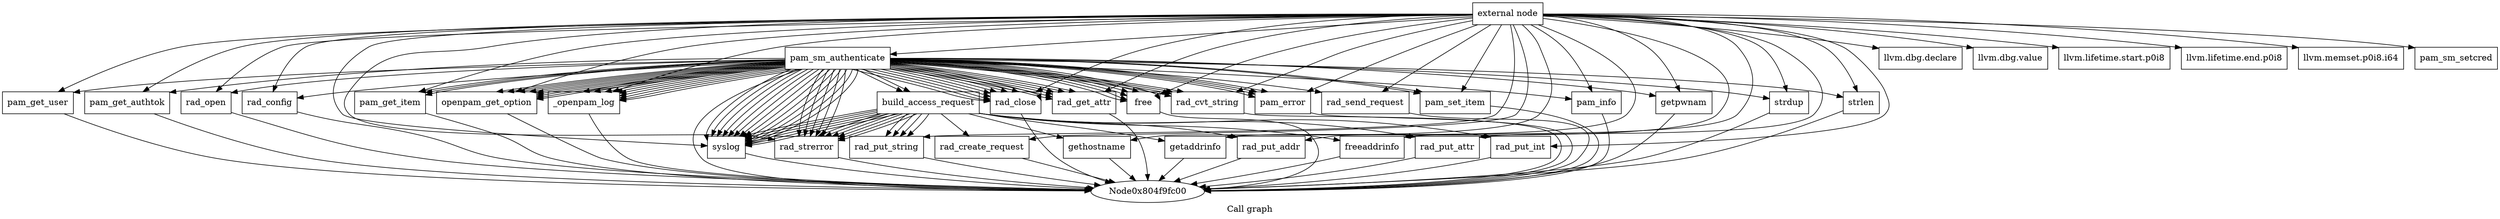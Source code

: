 digraph "Call graph" {
	label="Call graph";

	Node0x804f9fbd0 [shape=record,label="{external node}"];
	Node0x804f9fbd0 -> Node0x804f9fc60;
	Node0x804f9fbd0 -> Node0x804fa04a0;
	Node0x804f9fbd0 -> Node0x804fa0500;
	Node0x804f9fbd0 -> Node0x804fa0560;
	Node0x804f9fbd0 -> Node0x804f9fcc0;
	Node0x804f9fbd0 -> Node0x804f9fd20;
	Node0x804f9fbd0 -> Node0x804f9fd80;
	Node0x804f9fbd0 -> Node0x804f9fde0;
	Node0x804f9fbd0 -> Node0x804f9fe40;
	Node0x804f9fbd0 -> Node0x804f9fea0;
	Node0x804f9fbd0 -> Node0x804f9ff00;
	Node0x804f9fbd0 -> Node0x804f9ff60;
	Node0x804f9fbd0 -> Node0x804f9ffc0;
	Node0x804f9fbd0 -> Node0x804fa0020;
	Node0x804f9fbd0 -> Node0x804fa00e0;
	Node0x804f9fbd0 -> Node0x804fa0140;
	Node0x804f9fbd0 -> Node0x804fa01a0;
	Node0x804f9fbd0 -> Node0x804fa0200;
	Node0x804f9fbd0 -> Node0x804fa0260;
	Node0x804f9fbd0 -> Node0x804fa02c0;
	Node0x804f9fbd0 -> Node0x804fa08c0;
	Node0x804f9fbd0 -> Node0x804fa0320;
	Node0x804f9fbd0 -> Node0x804fa0380;
	Node0x804f9fbd0 -> Node0x804fa03e0;
	Node0x804f9fbd0 -> Node0x804fa0440;
	Node0x804f9fbd0 -> Node0x804fa0920;
	Node0x804f9fbd0 -> Node0x804fa05c0;
	Node0x804f9fbd0 -> Node0x804fa0620;
	Node0x804f9fbd0 -> Node0x804fa0680;
	Node0x804f9fbd0 -> Node0x804fa06e0;
	Node0x804f9fbd0 -> Node0x804fa0740;
	Node0x804f9fbd0 -> Node0x804fa07a0;
	Node0x804f9fbd0 -> Node0x804fa0800;
	Node0x804f9fbd0 -> Node0x804fa0860;
	Node0x804f9fbd0 -> Node0x804fa0980;
	Node0x804f9fc60 [shape=record,label="{pam_sm_authenticate}"];
	Node0x804f9fc60 -> Node0x804f9fcc0;
	Node0x804f9fc60 -> Node0x804f9fcc0;
	Node0x804f9fc60 -> Node0x804f9fcc0;
	Node0x804f9fc60 -> Node0x804f9fcc0;
	Node0x804f9fc60 -> Node0x804f9fd20;
	Node0x804f9fc60 -> Node0x804f9fd80;
	Node0x804f9fc60 -> Node0x804f9fde0;
	Node0x804f9fc60 -> Node0x804f9fe40;
	Node0x804f9fc60 -> Node0x804f9fde0;
	Node0x804f9fc60 -> Node0x804f9fea0;
	Node0x804f9fc60 -> Node0x804f9ff00;
	Node0x804f9fc60 -> Node0x804f9fde0;
	Node0x804f9fc60 -> Node0x804f9ff60;
	Node0x804f9fc60 -> Node0x804f9ffc0;
	Node0x804f9fc60 -> Node0x804f9ff00;
	Node0x804f9fc60 -> Node0x804fa0020;
	Node0x804f9fc60 -> Node0x804f9fde0;
	Node0x804f9fc60 -> Node0x804fa0080;
	Node0x804f9fc60 -> Node0x804fa0020;
	Node0x804f9fc60 -> Node0x804f9fde0;
	Node0x804f9fc60 -> Node0x804fa00e0;
	Node0x804f9fc60 -> Node0x804fa0140;
	Node0x804f9fc60 -> Node0x804fa01a0;
	Node0x804f9fc60 -> Node0x804fa0200;
	Node0x804f9fc60 -> Node0x804fa0260;
	Node0x804f9fc60 -> Node0x804fa01a0;
	Node0x804f9fc60 -> Node0x804f9fcc0;
	Node0x804f9fc60 -> Node0x804fa02c0;
	Node0x804f9fc60 -> Node0x804fa0260;
	Node0x804f9fc60 -> Node0x804f9fde0;
	Node0x804f9fc60 -> Node0x804fa0140;
	Node0x804f9fc60 -> Node0x804f9ffc0;
	Node0x804f9fc60 -> Node0x804f9ff00;
	Node0x804f9fc60 -> Node0x804fa0020;
	Node0x804f9fc60 -> Node0x804f9ff00;
	Node0x804f9fc60 -> Node0x804fa0020;
	Node0x804f9fc60 -> Node0x804fa0020;
	Node0x804f9fc60 -> Node0x804f9fde0;
	Node0x804f9fc60 -> Node0x804f9fd20;
	Node0x804f9fc60 -> Node0x804fa0320;
	Node0x804f9fc60 -> Node0x804fa0200;
	Node0x804f9fc60 -> Node0x804f9fde0;
	Node0x804f9fc60 -> Node0x804fa0140;
	Node0x804f9fc60 -> Node0x804fa01a0;
	Node0x804f9fc60 -> Node0x804f9fcc0;
	Node0x804f9fc60 -> Node0x804fa0380;
	Node0x804f9fc60 -> Node0x804fa0260;
	Node0x804f9fc60 -> Node0x804f9fde0;
	Node0x804f9fc60 -> Node0x804fa0140;
	Node0x804f9fc60 -> Node0x804f9ffc0;
	Node0x804f9fc60 -> Node0x804f9ff00;
	Node0x804f9fc60 -> Node0x804f9ff00;
	Node0x804f9fc60 -> Node0x804fa0020;
	Node0x804f9fc60 -> Node0x804f9fcc0;
	Node0x804f9fc60 -> Node0x804fa0380;
	Node0x804f9fc60 -> Node0x804fa0140;
	Node0x804f9fc60 -> Node0x804f9ff00;
	Node0x804f9fc60 -> Node0x804fa01a0;
	Node0x804f9fc60 -> Node0x804f9ff00;
	Node0x804f9fc60 -> Node0x804fa0140;
	Node0x804f9fc60 -> Node0x804f9ffc0;
	Node0x804f9fc60 -> Node0x804f9ff00;
	Node0x804f9fc60 -> Node0x804fa03e0;
	Node0x804f9fc60 -> Node0x804f9ff00;
	Node0x804f9fc60 -> Node0x804f9fd20;
	Node0x804f9fc60 -> Node0x804f9ff00;
	Node0x804f9fc60 -> Node0x804f9fc00;
	Node0x804f9fc60 -> Node0x804fa0080;
	Node0x804f9fc60 -> Node0x804fa0440;
	Node0x804f9fc60 -> Node0x804fa0260;
	Node0x804f9fc60 -> Node0x804fa0260;
	Node0x804f9fc60 -> Node0x804fa0260;
	Node0x804f9fc60 -> Node0x804fa0020;
	Node0x804f9fc60 -> Node0x804f9ffc0;
	Node0x804f9fc60 -> Node0x804f9ff00;
	Node0x804f9fc60 -> Node0x804fa0020;
	Node0x804f9fc60 -> Node0x804f9fcc0;
	Node0x804f9fc60 -> Node0x804fa0380;
	Node0x804f9fc60 -> Node0x804f9ff00;
	Node0x804f9fc60 -> Node0x804fa0020;
	Node0x804f9fc60 -> Node0x804f9fcc0;
	Node0x804f9fc60 -> Node0x804fa0380;
	Node0x804fa04a0 [shape=record,label="{llvm.dbg.declare}"];
	Node0x804fa0500 [shape=record,label="{llvm.dbg.value}"];
	Node0x804fa0560 [shape=record,label="{llvm.lifetime.start.p0i8}"];
	Node0x804f9fcc0 [shape=record,label="{openpam_get_option}"];
	Node0x804f9fcc0 -> Node0x804f9fc00;
	Node0x804f9fd20 [shape=record,label="{pam_get_item}"];
	Node0x804f9fd20 -> Node0x804f9fc00;
	Node0x804f9fd80 [shape=record,label="{pam_get_user}"];
	Node0x804f9fd80 -> Node0x804f9fc00;
	Node0x804f9fde0 [shape=record,label="{_openpam_log}"];
	Node0x804f9fde0 -> Node0x804f9fc00;
	Node0x804f9fe40 [shape=record,label="{pam_get_authtok}"];
	Node0x804f9fe40 -> Node0x804f9fc00;
	Node0x804f9fea0 [shape=record,label="{rad_open}"];
	Node0x804f9fea0 -> Node0x804f9fc00;
	Node0x804f9ff00 [shape=record,label="{syslog}"];
	Node0x804f9ff00 -> Node0x804f9fc00;
	Node0x804f9ff60 [shape=record,label="{rad_config}"];
	Node0x804f9ff60 -> Node0x804f9fc00;
	Node0x804f9ffc0 [shape=record,label="{rad_strerror}"];
	Node0x804f9ffc0 -> Node0x804f9fc00;
	Node0x804fa0020 [shape=record,label="{rad_close}"];
	Node0x804fa0020 -> Node0x804f9fc00;
	Node0x804fa0080 [shape=record,label="{build_access_request}"];
	Node0x804fa0080 -> Node0x804fa05c0;
	Node0x804fa0080 -> Node0x804f9ffc0;
	Node0x804fa0080 -> Node0x804f9ff00;
	Node0x804fa0080 -> Node0x804fa0620;
	Node0x804fa0080 -> Node0x804fa0680;
	Node0x804fa0080 -> Node0x804fa0680;
	Node0x804fa0080 -> Node0x804fa0680;
	Node0x804fa0080 -> Node0x804f9ffc0;
	Node0x804fa0080 -> Node0x804f9ff00;
	Node0x804fa0080 -> Node0x804fa06e0;
	Node0x804fa0080 -> Node0x804fa0740;
	Node0x804fa0080 -> Node0x804fa07a0;
	Node0x804fa0080 -> Node0x804f9ffc0;
	Node0x804fa0080 -> Node0x804f9ff00;
	Node0x804fa0080 -> Node0x804fa0680;
	Node0x804fa0080 -> Node0x804f9ffc0;
	Node0x804fa0080 -> Node0x804f9ff00;
	Node0x804fa0080 -> Node0x804fa0800;
	Node0x804fa0080 -> Node0x804f9ffc0;
	Node0x804fa0080 -> Node0x804f9ff00;
	Node0x804fa0080 -> Node0x804fa0860;
	Node0x804fa0080 -> Node0x804f9ffc0;
	Node0x804fa0080 -> Node0x804f9ff00;
	Node0x804fa00e0 [shape=record,label="{rad_send_request}"];
	Node0x804fa00e0 -> Node0x804f9fc00;
	Node0x804fa0140 [shape=record,label="{rad_get_attr}"];
	Node0x804fa0140 -> Node0x804f9fc00;
	Node0x804fa01a0 [shape=record,label="{rad_cvt_string}"];
	Node0x804fa01a0 -> Node0x804f9fc00;
	Node0x804fa0200 [shape=record,label="{pam_set_item}"];
	Node0x804fa0200 -> Node0x804f9fc00;
	Node0x804fa0260 [shape=record,label="{free}"];
	Node0x804fa0260 -> Node0x804f9fc00;
	Node0x804fa02c0 [shape=record,label="{pam_info}"];
	Node0x804fa02c0 -> Node0x804f9fc00;
	Node0x804fa08c0 [shape=record,label="{llvm.lifetime.end.p0i8}"];
	Node0x804fa0320 [shape=record,label="{getpwnam}"];
	Node0x804fa0320 -> Node0x804f9fc00;
	Node0x804fa0380 [shape=record,label="{pam_error}"];
	Node0x804fa0380 -> Node0x804f9fc00;
	Node0x804fa03e0 [shape=record,label="{strdup}"];
	Node0x804fa03e0 -> Node0x804f9fc00;
	Node0x804fa0440 [shape=record,label="{strlen}"];
	Node0x804fa0440 -> Node0x804f9fc00;
	Node0x804fa0920 [shape=record,label="{llvm.memset.p0i8.i64}"];
	Node0x804fa05c0 [shape=record,label="{rad_create_request}"];
	Node0x804fa05c0 -> Node0x804f9fc00;
	Node0x804fa0620 [shape=record,label="{gethostname}"];
	Node0x804fa0620 -> Node0x804f9fc00;
	Node0x804fa0680 [shape=record,label="{rad_put_string}"];
	Node0x804fa0680 -> Node0x804f9fc00;
	Node0x804fa06e0 [shape=record,label="{getaddrinfo}"];
	Node0x804fa06e0 -> Node0x804f9fc00;
	Node0x804fa0740 [shape=record,label="{rad_put_addr}"];
	Node0x804fa0740 -> Node0x804f9fc00;
	Node0x804fa07a0 [shape=record,label="{freeaddrinfo}"];
	Node0x804fa07a0 -> Node0x804f9fc00;
	Node0x804fa0800 [shape=record,label="{rad_put_attr}"];
	Node0x804fa0800 -> Node0x804f9fc00;
	Node0x804fa0860 [shape=record,label="{rad_put_int}"];
	Node0x804fa0860 -> Node0x804f9fc00;
	Node0x804fa0980 [shape=record,label="{pam_sm_setcred}"];
}
